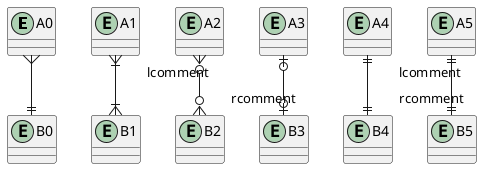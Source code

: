 @startuml

entity A0
entity B0
A0 }--|| B0

entity A1
entity B1
A1}|--|{ B1

entity A2
entity B2
A2"lcomment"}o--o{ B2

entity A3
entity B3
A3 |o--o|"rcomment"B3

entity A4
entity B4
A4||--||                B4

entity A5
entity B5
A5  "lcomment"     ||--||  "rcomment"  B5


@enduml